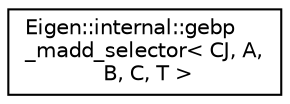 digraph "Graphical Class Hierarchy"
{
  edge [fontname="Helvetica",fontsize="10",labelfontname="Helvetica",labelfontsize="10"];
  node [fontname="Helvetica",fontsize="10",shape=record];
  rankdir="LR";
  Node1 [label="Eigen::internal::gebp\l_madd_selector\< CJ, A,\l B, C, T \>",height=0.2,width=0.4,color="black", fillcolor="white", style="filled",URL="$struct_eigen_1_1internal_1_1gebp__madd__selector.html"];
}
